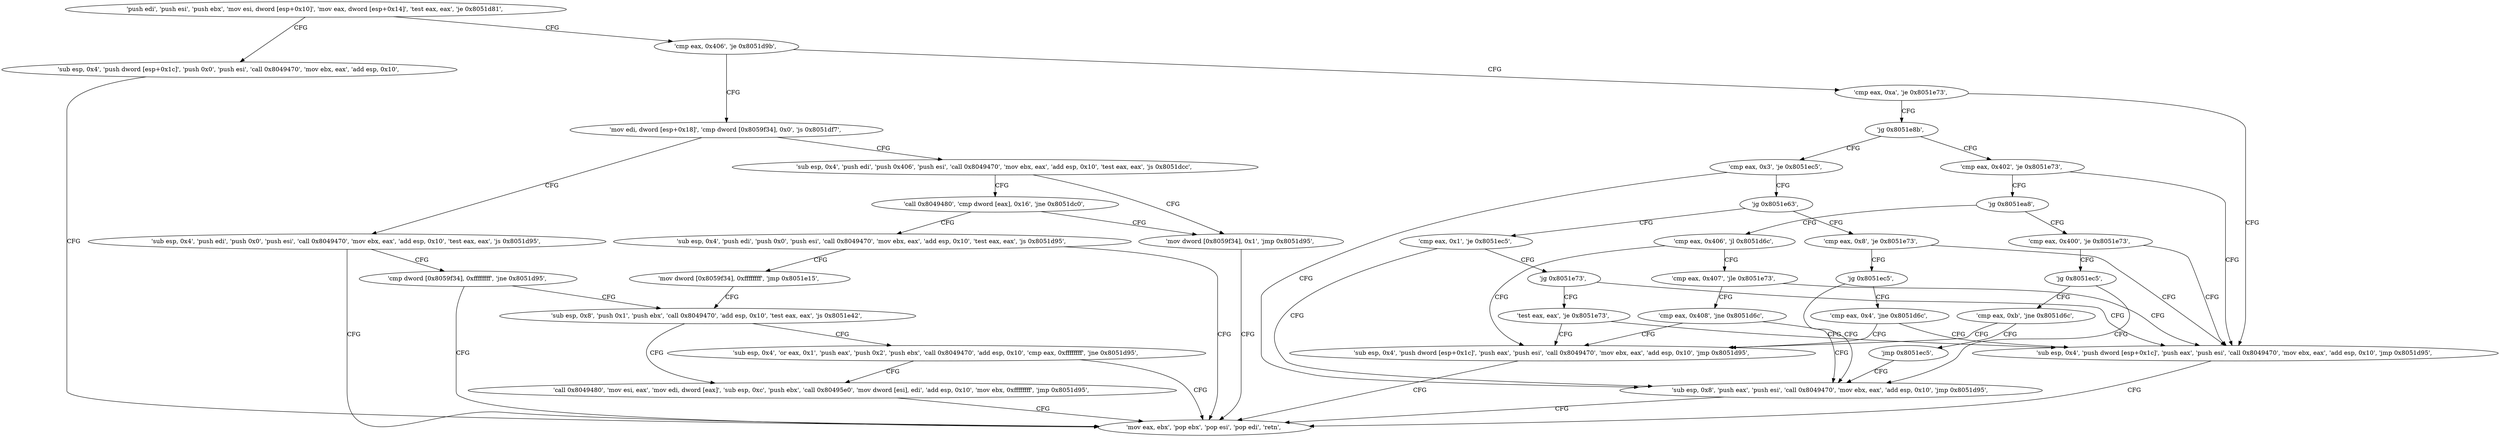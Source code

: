 digraph "func" {
"134552865" [label = "'push edi', 'push esi', 'push ebx', 'mov esi, dword [esp+0x10]', 'mov eax, dword [esp+0x14]', 'test eax, eax', 'je 0x8051d81', " ]
"134552961" [label = "'sub esp, 0x4', 'push dword [esp+0x1c]', 'push 0x0', 'push esi', 'call 0x8049470', 'mov ebx, eax', 'add esp, 0x10', " ]
"134552880" [label = "'cmp eax, 0x406', 'je 0x8051d9b', " ]
"134552981" [label = "'mov eax, ebx', 'pop ebx', 'pop esi', 'pop edi', 'retn', " ]
"134552987" [label = "'mov edi, dword [esp+0x18]', 'cmp dword [0x8059f34], 0x0', 'js 0x8051df7', " ]
"134552887" [label = "'cmp eax, 0xa', 'je 0x8051e73', " ]
"134553079" [label = "'sub esp, 0x4', 'push edi', 'push 0x0', 'push esi', 'call 0x8049470', 'mov ebx, eax', 'add esp, 0x10', 'test eax, eax', 'js 0x8051d95', " ]
"134553000" [label = "'sub esp, 0x4', 'push edi', 'push 0x406', 'push esi', 'call 0x8049470', 'mov ebx, eax', 'add esp, 0x10', 'test eax, eax', 'js 0x8051dcc', " ]
"134553203" [label = "'sub esp, 0x4', 'push dword [esp+0x1c]', 'push eax', 'push esi', 'call 0x8049470', 'mov ebx, eax', 'add esp, 0x10', 'jmp 0x8051d95', " ]
"134552896" [label = "'jg 0x8051e8b', " ]
"134553100" [label = "'cmp dword [0x8059f34], 0xffffffff', 'jne 0x8051d95', " ]
"134553036" [label = "'call 0x8049480', 'cmp dword [eax], 0x16', 'jne 0x8051dc0', " ]
"134553024" [label = "'mov dword [0x8059f34], 0x1', 'jmp 0x8051d95', " ]
"134553227" [label = "'cmp eax, 0x402', 'je 0x8051e73', " ]
"134552902" [label = "'cmp eax, 0x3', 'je 0x8051ec5', " ]
"134553109" [label = "'sub esp, 0x8', 'push 0x1', 'push ebx', 'call 0x8049470', 'add esp, 0x10', 'test eax, eax', 'js 0x8051e42', " ]
"134553046" [label = "'sub esp, 0x4', 'push edi', 'push 0x0', 'push esi', 'call 0x8049470', 'mov ebx, eax', 'add esp, 0x10', 'test eax, eax', 'js 0x8051d95', " ]
"134553234" [label = "'jg 0x8051ea8', " ]
"134553285" [label = "'sub esp, 0x8', 'push eax', 'push esi', 'call 0x8049470', 'mov ebx, eax', 'add esp, 0x10', 'jmp 0x8051d95', " ]
"134552911" [label = "'jg 0x8051e63', " ]
"134553154" [label = "'call 0x8049480', 'mov esi, eax', 'mov edi, dword [eax]', 'sub esp, 0xc', 'push ebx', 'call 0x80495e0', 'mov dword [esi], edi', 'add esp, 0x10', 'mov ebx, 0xffffffff', 'jmp 0x8051d95', " ]
"134553127" [label = "'sub esp, 0x4', 'or eax, 0x1', 'push eax', 'push 0x2', 'push ebx', 'call 0x8049470', 'add esp, 0x10', 'cmp eax, 0xffffffff', 'jne 0x8051d95', " ]
"134553067" [label = "'mov dword [0x8059f34], 0xffffffff', 'jmp 0x8051e15', " ]
"134553256" [label = "'cmp eax, 0x406', 'jl 0x8051d6c', " ]
"134553236" [label = "'cmp eax, 0x400', 'je 0x8051e73', " ]
"134553187" [label = "'cmp eax, 0x8', 'je 0x8051e73', " ]
"134552917" [label = "'cmp eax, 0x1', 'je 0x8051ec5', " ]
"134552940" [label = "'sub esp, 0x4', 'push dword [esp+0x1c]', 'push eax', 'push esi', 'call 0x8049470', 'mov ebx, eax', 'add esp, 0x10', 'jmp 0x8051d95', " ]
"134553267" [label = "'cmp eax, 0x407', 'jle 0x8051e73', " ]
"134553243" [label = "'jg 0x8051ec5', " ]
"134553192" [label = "'jg 0x8051ec5', " ]
"134552926" [label = "'jg 0x8051e73', " ]
"134553274" [label = "'cmp eax, 0x408', 'jne 0x8051d6c', " ]
"134553245" [label = "'cmp eax, 0xb', 'jne 0x8051d6c', " ]
"134553194" [label = "'cmp eax, 0x4', 'jne 0x8051d6c', " ]
"134552932" [label = "'test eax, eax', 'je 0x8051e73', " ]
"134553254" [label = "'jmp 0x8051ec5', " ]
"134552865" -> "134552961" [ label = "CFG" ]
"134552865" -> "134552880" [ label = "CFG" ]
"134552961" -> "134552981" [ label = "CFG" ]
"134552880" -> "134552987" [ label = "CFG" ]
"134552880" -> "134552887" [ label = "CFG" ]
"134552987" -> "134553079" [ label = "CFG" ]
"134552987" -> "134553000" [ label = "CFG" ]
"134552887" -> "134553203" [ label = "CFG" ]
"134552887" -> "134552896" [ label = "CFG" ]
"134553079" -> "134552981" [ label = "CFG" ]
"134553079" -> "134553100" [ label = "CFG" ]
"134553000" -> "134553036" [ label = "CFG" ]
"134553000" -> "134553024" [ label = "CFG" ]
"134553203" -> "134552981" [ label = "CFG" ]
"134552896" -> "134553227" [ label = "CFG" ]
"134552896" -> "134552902" [ label = "CFG" ]
"134553100" -> "134552981" [ label = "CFG" ]
"134553100" -> "134553109" [ label = "CFG" ]
"134553036" -> "134553024" [ label = "CFG" ]
"134553036" -> "134553046" [ label = "CFG" ]
"134553024" -> "134552981" [ label = "CFG" ]
"134553227" -> "134553203" [ label = "CFG" ]
"134553227" -> "134553234" [ label = "CFG" ]
"134552902" -> "134553285" [ label = "CFG" ]
"134552902" -> "134552911" [ label = "CFG" ]
"134553109" -> "134553154" [ label = "CFG" ]
"134553109" -> "134553127" [ label = "CFG" ]
"134553046" -> "134552981" [ label = "CFG" ]
"134553046" -> "134553067" [ label = "CFG" ]
"134553234" -> "134553256" [ label = "CFG" ]
"134553234" -> "134553236" [ label = "CFG" ]
"134553285" -> "134552981" [ label = "CFG" ]
"134552911" -> "134553187" [ label = "CFG" ]
"134552911" -> "134552917" [ label = "CFG" ]
"134553154" -> "134552981" [ label = "CFG" ]
"134553127" -> "134552981" [ label = "CFG" ]
"134553127" -> "134553154" [ label = "CFG" ]
"134553067" -> "134553109" [ label = "CFG" ]
"134553256" -> "134552940" [ label = "CFG" ]
"134553256" -> "134553267" [ label = "CFG" ]
"134553236" -> "134553203" [ label = "CFG" ]
"134553236" -> "134553243" [ label = "CFG" ]
"134553187" -> "134553203" [ label = "CFG" ]
"134553187" -> "134553192" [ label = "CFG" ]
"134552917" -> "134553285" [ label = "CFG" ]
"134552917" -> "134552926" [ label = "CFG" ]
"134552940" -> "134552981" [ label = "CFG" ]
"134553267" -> "134553203" [ label = "CFG" ]
"134553267" -> "134553274" [ label = "CFG" ]
"134553243" -> "134553285" [ label = "CFG" ]
"134553243" -> "134553245" [ label = "CFG" ]
"134553192" -> "134553285" [ label = "CFG" ]
"134553192" -> "134553194" [ label = "CFG" ]
"134552926" -> "134553203" [ label = "CFG" ]
"134552926" -> "134552932" [ label = "CFG" ]
"134553274" -> "134552940" [ label = "CFG" ]
"134553274" -> "134553285" [ label = "CFG" ]
"134553245" -> "134552940" [ label = "CFG" ]
"134553245" -> "134553254" [ label = "CFG" ]
"134553194" -> "134552940" [ label = "CFG" ]
"134553194" -> "134553203" [ label = "CFG" ]
"134552932" -> "134553203" [ label = "CFG" ]
"134552932" -> "134552940" [ label = "CFG" ]
"134553254" -> "134553285" [ label = "CFG" ]
}
